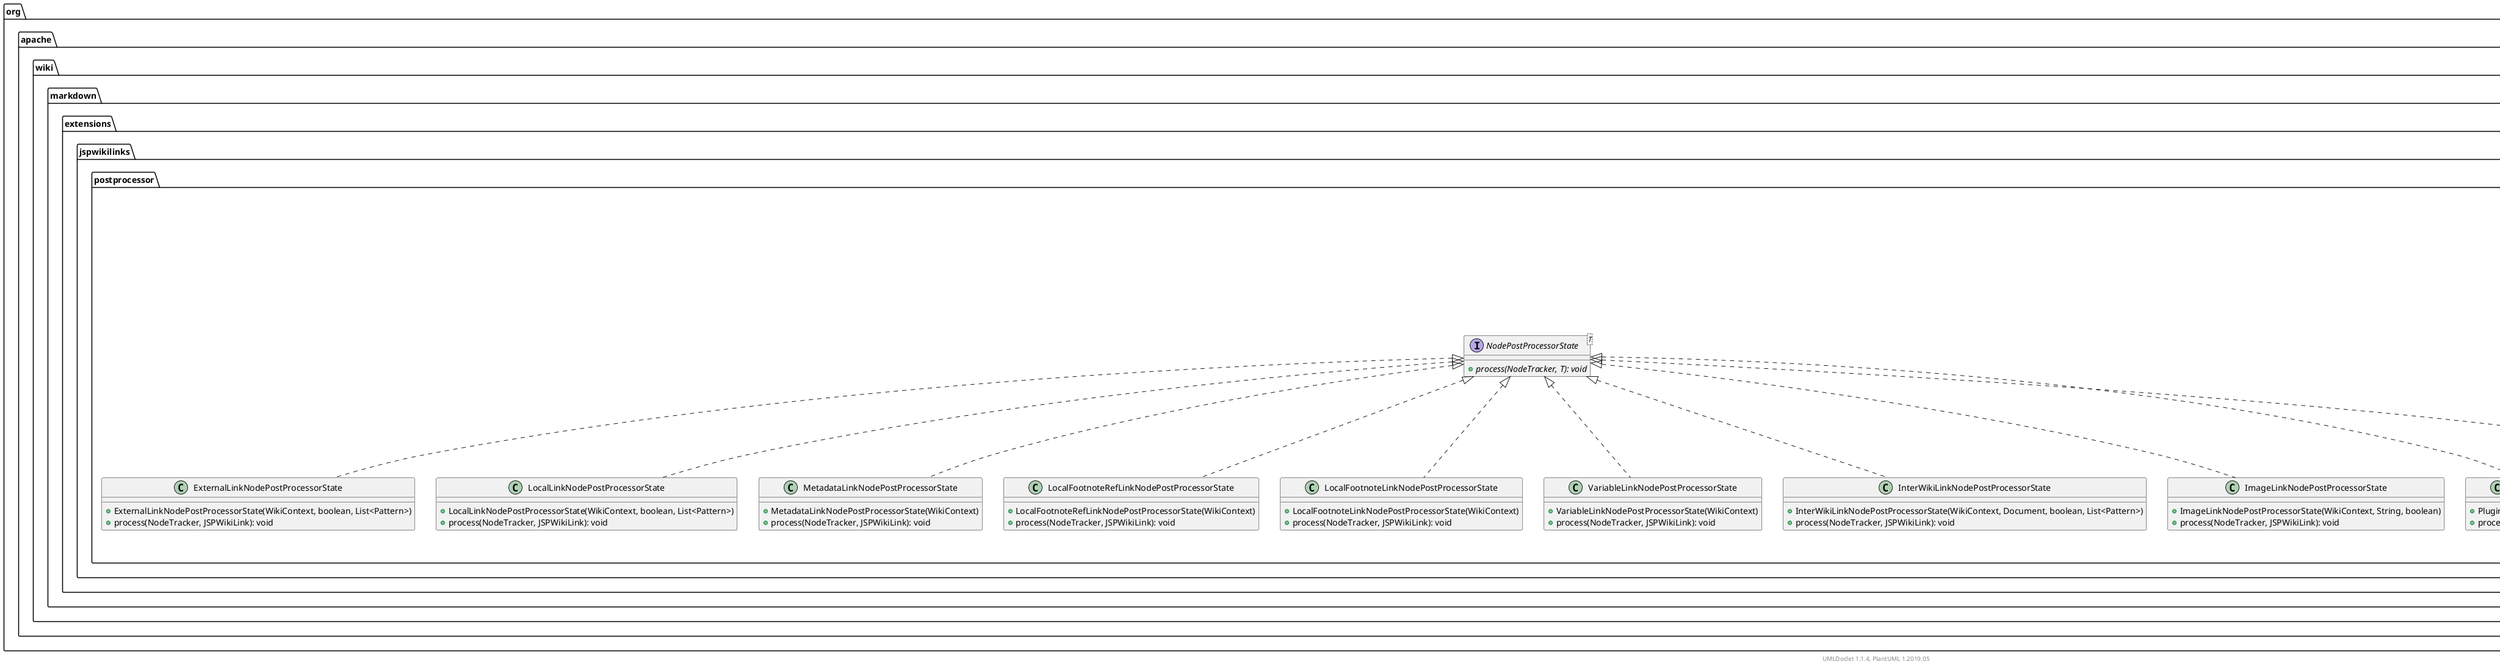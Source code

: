 @startuml

    namespace org.apache.wiki.markdown.extensions.jspwikilinks.postprocessor {

        class ExternalLinkNodePostProcessorState [[ExternalLinkNodePostProcessorState.html]] {
            +ExternalLinkNodePostProcessorState(WikiContext, boolean, List<Pattern>)
            +process(NodeTracker, JSPWikiLink): void
        }

        class LocalLinkNodePostProcessorState [[LocalLinkNodePostProcessorState.html]] {
            +LocalLinkNodePostProcessorState(WikiContext, boolean, List<Pattern>)
            +process(NodeTracker, JSPWikiLink): void
        }

        class JSPWikiLinkNodePostProcessor [[JSPWikiLinkNodePostProcessor.html]] {
            #m_context: WikiContext
            #linkOperations: LinkParsingOperations
            #m_useOutlinkImage: boolean
            #document: Document
            +JSPWikiLinkNodePostProcessor(WikiContext, Document, boolean, List<Pattern>)
            +process(NodeTracker, Node): void
        }

        class MetadataLinkNodePostProcessorState [[MetadataLinkNodePostProcessorState.html]] {
            +MetadataLinkNodePostProcessorState(WikiContext)
            +process(NodeTracker, JSPWikiLink): void
        }

        class LocalFootnoteRefLinkNodePostProcessorState [[LocalFootnoteRefLinkNodePostProcessorState.html]] {
            +LocalFootnoteRefLinkNodePostProcessorState(WikiContext)
            +process(NodeTracker, JSPWikiLink): void
        }

        class JSPWikiNodePostProcessorFactory [[JSPWikiNodePostProcessorFactory.html]] {
            +JSPWikiNodePostProcessorFactory(WikiContext, DataHolder, boolean, List<Pattern>)
            +apply(Document): NodePostProcessor
        }

        class LocalFootnoteLinkNodePostProcessorState [[LocalFootnoteLinkNodePostProcessorState.html]] {
            +LocalFootnoteLinkNodePostProcessorState(WikiContext)
            +process(NodeTracker, JSPWikiLink): void
        }

        class VariableLinkNodePostProcessorState [[VariableLinkNodePostProcessorState.html]] {
            +VariableLinkNodePostProcessorState(WikiContext)
            +process(NodeTracker, JSPWikiLink): void
        }

        class InterWikiLinkNodePostProcessorState [[InterWikiLinkNodePostProcessorState.html]] {
            +InterWikiLinkNodePostProcessorState(WikiContext, Document, boolean, List<Pattern>)
            +process(NodeTracker, JSPWikiLink): void
        }

        class ImageLinkNodePostProcessorState [[ImageLinkNodePostProcessorState.html]] {
            +ImageLinkNodePostProcessorState(WikiContext, String, boolean)
            +process(NodeTracker, JSPWikiLink): void
        }

        class PluginLinkNodePostProcessorState [[PluginLinkNodePostProcessorState.html]] {
            +PluginLinkNodePostProcessorState(WikiContext)
            +process(NodeTracker, JSPWikiLink): void
        }

        class AccessRuleLinkNodePostProcessorState [[AccessRuleLinkNodePostProcessorState.html]] {
            +AccessRuleLinkNodePostProcessorState(WikiContext)
            +process(NodeTracker, JSPWikiLink): void
        }

        interface NodePostProcessorState<T> [[NodePostProcessorState.html]] {
            {abstract} +process(NodeTracker, T): void
        }

        NodePostProcessorState <|.. ExternalLinkNodePostProcessorState

        NodePostProcessorState <|.. LocalLinkNodePostProcessorState

        abstract class com.vladsch.flexmark.parser.block.NodePostProcessor
        com.vladsch.flexmark.parser.block.NodePostProcessor <|-- JSPWikiLinkNodePostProcessor

        NodePostProcessorState <|.. MetadataLinkNodePostProcessorState

        NodePostProcessorState <|.. LocalFootnoteRefLinkNodePostProcessorState

        abstract class com.vladsch.flexmark.parser.block.NodePostProcessorFactory {
            {abstract} +apply(Document): NodePostProcessor
        }
        com.vladsch.flexmark.parser.block.NodePostProcessorFactory <|-- JSPWikiNodePostProcessorFactory

        NodePostProcessorState <|.. LocalFootnoteLinkNodePostProcessorState

        NodePostProcessorState <|.. VariableLinkNodePostProcessorState

        NodePostProcessorState <|.. InterWikiLinkNodePostProcessorState

        NodePostProcessorState <|.. ImageLinkNodePostProcessorState

        NodePostProcessorState <|.. PluginLinkNodePostProcessorState

        NodePostProcessorState <|.. AccessRuleLinkNodePostProcessorState

    }


    center footer UMLDoclet 1.1.4, PlantUML 1.2019.05
@enduml
